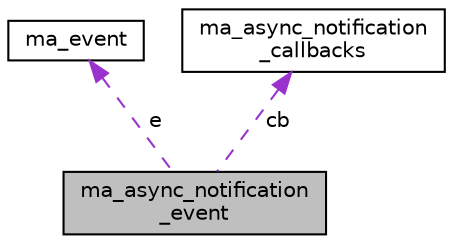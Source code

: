 digraph "ma_async_notification_event"
{
 // LATEX_PDF_SIZE
  edge [fontname="Helvetica",fontsize="10",labelfontname="Helvetica",labelfontsize="10"];
  node [fontname="Helvetica",fontsize="10",shape=record];
  Node1 [label="ma_async_notification\l_event",height=0.2,width=0.4,color="black", fillcolor="grey75", style="filled", fontcolor="black",tooltip=" "];
  Node2 -> Node1 [dir="back",color="darkorchid3",fontsize="10",style="dashed",label=" e" ,fontname="Helvetica"];
  Node2 [label="ma_event",height=0.2,width=0.4,color="black", fillcolor="white", style="filled",URL="$structma__event.html",tooltip=" "];
  Node3 -> Node1 [dir="back",color="darkorchid3",fontsize="10",style="dashed",label=" cb" ,fontname="Helvetica"];
  Node3 [label="ma_async_notification\l_callbacks",height=0.2,width=0.4,color="black", fillcolor="white", style="filled",URL="$structma__async__notification__callbacks.html",tooltip=" "];
}
